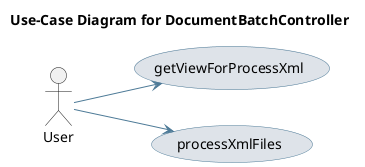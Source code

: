 @startuml
skinparam usecase {
 BackgroundColor #DEE3E9 
 BorderColor #4D7A97 
 ArrowColor #4D7A97 
}
left to right direction
title Use-Case Diagram for DocumentBatchController

actor User
usecase "getViewForProcessXml" as UC_getViewForProcessXml
User --> UC_getViewForProcessXml
usecase "processXmlFiles" as UC_processXmlFiles
User --> UC_processXmlFiles
@enduml